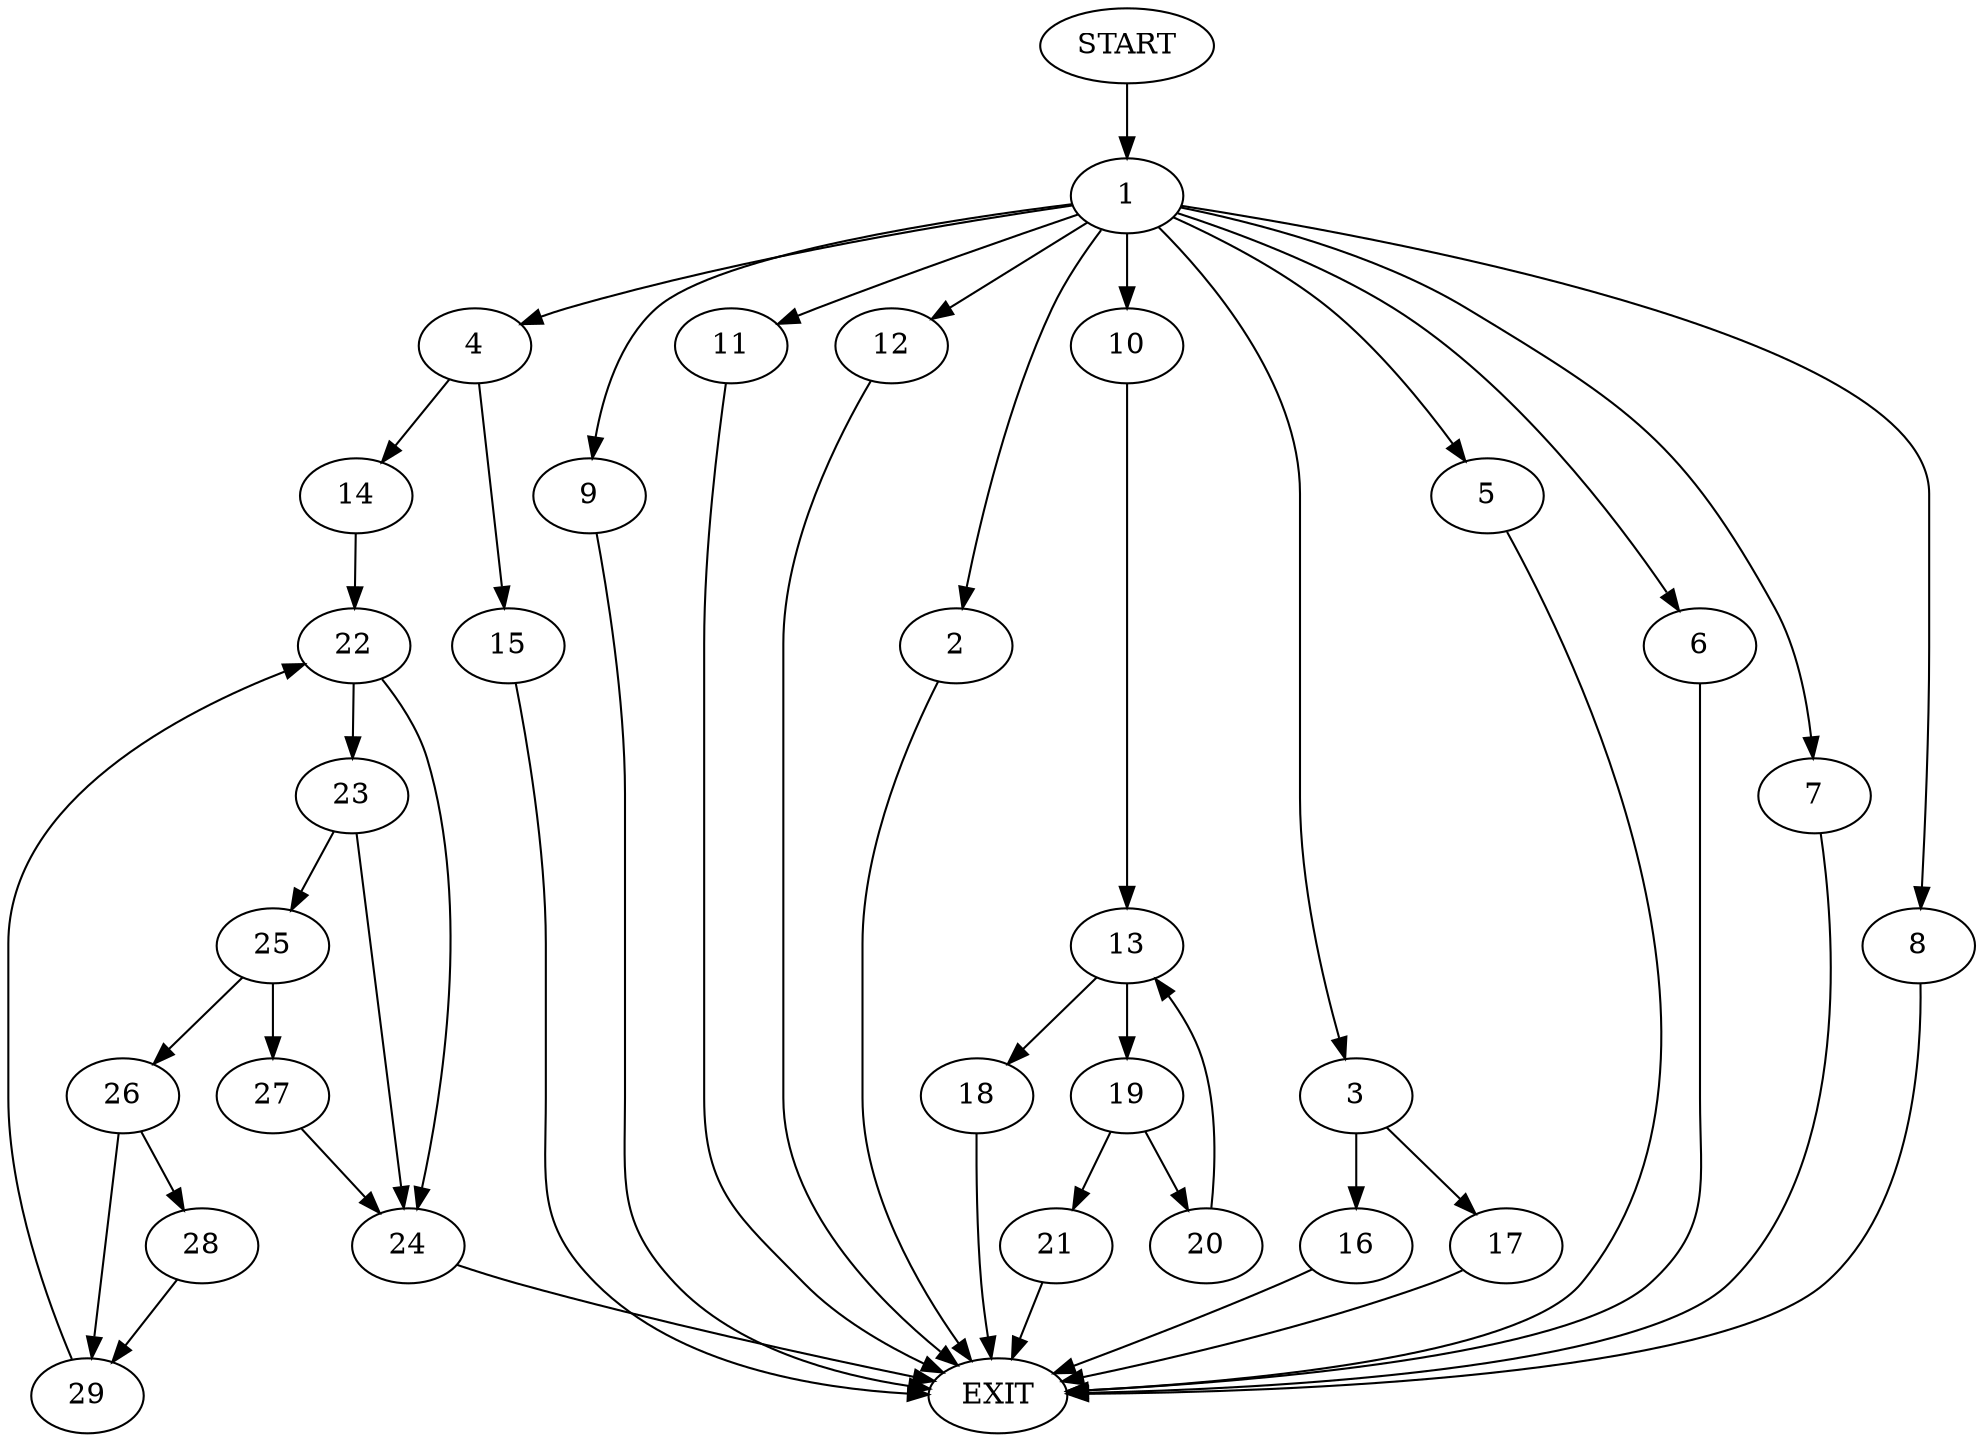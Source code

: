 digraph {
0 [label="START"]
30 [label="EXIT"]
0 -> 1
1 -> 2
1 -> 3
1 -> 4
1 -> 5
1 -> 6
1 -> 7
1 -> 8
1 -> 9
1 -> 10
1 -> 11
1 -> 12
10 -> 13
7 -> 30
8 -> 30
9 -> 30
5 -> 30
4 -> 14
4 -> 15
6 -> 30
11 -> 30
3 -> 16
3 -> 17
12 -> 30
2 -> 30
13 -> 18
13 -> 19
19 -> 20
19 -> 21
18 -> 30
20 -> 13
21 -> 30
15 -> 30
14 -> 22
22 -> 23
22 -> 24
24 -> 30
23 -> 25
23 -> 24
25 -> 26
25 -> 27
26 -> 28
26 -> 29
27 -> 24
28 -> 29
29 -> 22
17 -> 30
16 -> 30
}
